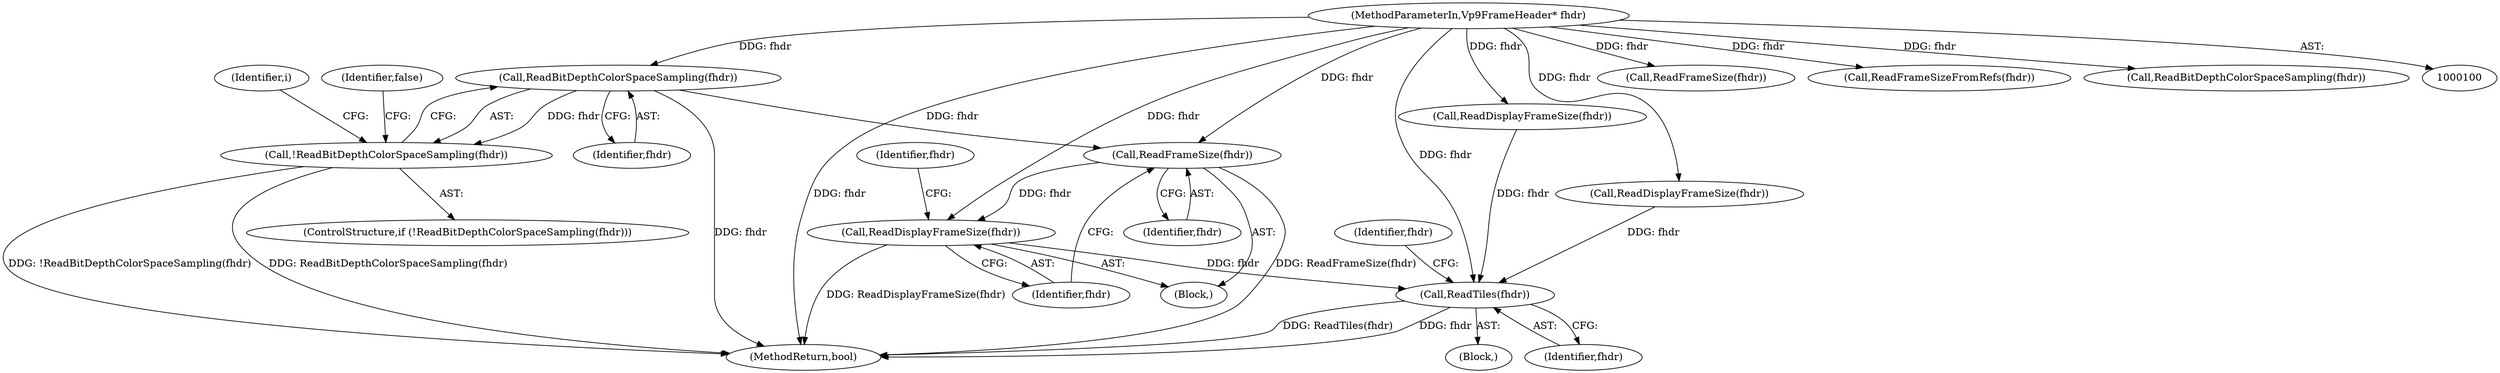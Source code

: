 digraph "0_Chrome_27c68f543e5eba779902447445dfb05ec3f5bf75_15@pointer" {
"1000263" [label="(Call,ReadBitDepthColorSpaceSampling(fhdr))"];
"1000101" [label="(MethodParameterIn,Vp9FrameHeader* fhdr)"];
"1000262" [label="(Call,!ReadBitDepthColorSpaceSampling(fhdr))"];
"1000305" [label="(Call,ReadFrameSize(fhdr))"];
"1000307" [label="(Call,ReadDisplayFrameSize(fhdr))"];
"1000415" [label="(Call,ReadTiles(fhdr))"];
"1000306" [label="(Identifier,fhdr)"];
"1000219" [label="(Call,ReadDisplayFrameSize(fhdr))"];
"1000217" [label="(Call,ReadFrameSize(fhdr))"];
"1000291" [label="(Identifier,i)"];
"1000264" [label="(Identifier,fhdr)"];
"1000374" [label="(Identifier,fhdr)"];
"1000307" [label="(Call,ReadDisplayFrameSize(fhdr))"];
"1000419" [label="(Identifier,fhdr)"];
"1000266" [label="(Identifier,false)"];
"1000356" [label="(Call,ReadFrameSizeFromRefs(fhdr))"];
"1000262" [label="(Call,!ReadBitDepthColorSpaceSampling(fhdr))"];
"1000263" [label="(Call,ReadBitDepthColorSpaceSampling(fhdr))"];
"1000453" [label="(MethodReturn,bool)"];
"1000102" [label="(Block,)"];
"1000308" [label="(Identifier,fhdr)"];
"1000248" [label="(Block,)"];
"1000415" [label="(Call,ReadTiles(fhdr))"];
"1000196" [label="(Call,ReadBitDepthColorSpaceSampling(fhdr))"];
"1000416" [label="(Identifier,fhdr)"];
"1000261" [label="(ControlStructure,if (!ReadBitDepthColorSpaceSampling(fhdr)))"];
"1000360" [label="(Call,ReadDisplayFrameSize(fhdr))"];
"1000101" [label="(MethodParameterIn,Vp9FrameHeader* fhdr)"];
"1000305" [label="(Call,ReadFrameSize(fhdr))"];
"1000263" -> "1000262"  [label="AST: "];
"1000263" -> "1000264"  [label="CFG: "];
"1000264" -> "1000263"  [label="AST: "];
"1000262" -> "1000263"  [label="CFG: "];
"1000263" -> "1000453"  [label="DDG: fhdr"];
"1000263" -> "1000262"  [label="DDG: fhdr"];
"1000101" -> "1000263"  [label="DDG: fhdr"];
"1000263" -> "1000305"  [label="DDG: fhdr"];
"1000101" -> "1000100"  [label="AST: "];
"1000101" -> "1000453"  [label="DDG: fhdr"];
"1000101" -> "1000196"  [label="DDG: fhdr"];
"1000101" -> "1000217"  [label="DDG: fhdr"];
"1000101" -> "1000219"  [label="DDG: fhdr"];
"1000101" -> "1000305"  [label="DDG: fhdr"];
"1000101" -> "1000307"  [label="DDG: fhdr"];
"1000101" -> "1000356"  [label="DDG: fhdr"];
"1000101" -> "1000360"  [label="DDG: fhdr"];
"1000101" -> "1000415"  [label="DDG: fhdr"];
"1000262" -> "1000261"  [label="AST: "];
"1000266" -> "1000262"  [label="CFG: "];
"1000291" -> "1000262"  [label="CFG: "];
"1000262" -> "1000453"  [label="DDG: ReadBitDepthColorSpaceSampling(fhdr)"];
"1000262" -> "1000453"  [label="DDG: !ReadBitDepthColorSpaceSampling(fhdr)"];
"1000305" -> "1000248"  [label="AST: "];
"1000305" -> "1000306"  [label="CFG: "];
"1000306" -> "1000305"  [label="AST: "];
"1000308" -> "1000305"  [label="CFG: "];
"1000305" -> "1000453"  [label="DDG: ReadFrameSize(fhdr)"];
"1000305" -> "1000307"  [label="DDG: fhdr"];
"1000307" -> "1000248"  [label="AST: "];
"1000307" -> "1000308"  [label="CFG: "];
"1000308" -> "1000307"  [label="AST: "];
"1000374" -> "1000307"  [label="CFG: "];
"1000307" -> "1000453"  [label="DDG: ReadDisplayFrameSize(fhdr)"];
"1000307" -> "1000415"  [label="DDG: fhdr"];
"1000415" -> "1000102"  [label="AST: "];
"1000415" -> "1000416"  [label="CFG: "];
"1000416" -> "1000415"  [label="AST: "];
"1000419" -> "1000415"  [label="CFG: "];
"1000415" -> "1000453"  [label="DDG: fhdr"];
"1000415" -> "1000453"  [label="DDG: ReadTiles(fhdr)"];
"1000360" -> "1000415"  [label="DDG: fhdr"];
"1000219" -> "1000415"  [label="DDG: fhdr"];
}
